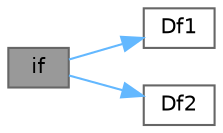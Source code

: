 digraph "if"
{
 // LATEX_PDF_SIZE
  bgcolor="transparent";
  edge [fontname=Helvetica,fontsize=10,labelfontname=Helvetica,labelfontsize=10];
  node [fontname=Helvetica,fontsize=10,shape=box,height=0.2,width=0.4];
  rankdir="LR";
  Node1 [id="Node000001",label="if",height=0.2,width=0.4,color="gray40", fillcolor="grey60", style="filled", fontcolor="black",tooltip=" "];
  Node1 -> Node2 [id="edge1_Node000001_Node000002",color="steelblue1",style="solid",tooltip=" "];
  Node2 [id="Node000002",label="Df1",height=0.2,width=0.4,color="grey40", fillcolor="white", style="filled",URL="$multiphase_2twoPhaseEulerFoam_2pU_2pEqn_8H.html#a628e7c60dd95ed2798bb8945c091cb5c",tooltip=" "];
  Node1 -> Node3 [id="edge2_Node000001_Node000003",color="steelblue1",style="solid",tooltip=" "];
  Node3 [id="Node000003",label="Df2",height=0.2,width=0.4,color="grey40", fillcolor="white", style="filled",URL="$multiphase_2twoPhaseEulerFoam_2pU_2pEqn_8H.html#ab80d8e2a1d34740cc5fdab1210d0f03f",tooltip=" "];
}
